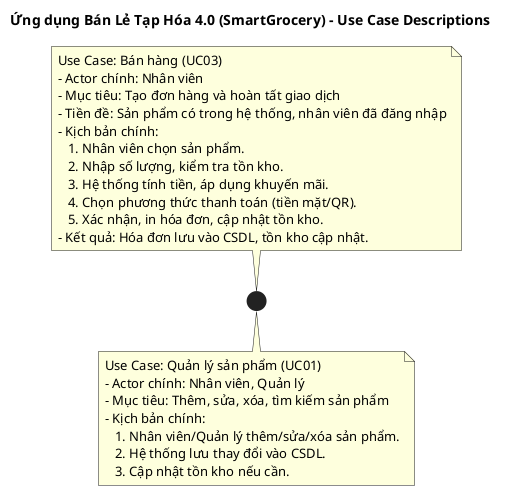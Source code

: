 @startuml
title Ứng dụng Bán Lẻ Tạp Hóa 4.0 (SmartGrocery) - Use Case Descriptions

note top
  Use Case: Bán hàng (UC03)
  - Actor chính: Nhân viên
  - Mục tiêu: Tạo đơn hàng và hoàn tất giao dịch
  - Tiền đề: Sản phẩm có trong hệ thống, nhân viên đã đăng nhập
  - Kịch bản chính:
     1. Nhân viên chọn sản phẩm.
     2. Nhập số lượng, kiểm tra tồn kho.
     3. Hệ thống tính tiền, áp dụng khuyến mãi.
     4. Chọn phương thức thanh toán (tiền mặt/QR).
     5. Xác nhận, in hóa đơn, cập nhật tồn kho.
  - Kết quả: Hóa đơn lưu vào CSDL, tồn kho cập nhật.
end note

note bottom
  Use Case: Quản lý sản phẩm (UC01)
  - Actor chính: Nhân viên, Quản lý
  - Mục tiêu: Thêm, sửa, xóa, tìm kiếm sản phẩm
  - Kịch bản chính:
     1. Nhân viên/Quản lý thêm/sửa/xóa sản phẩm.
     2. Hệ thống lưu thay đổi vào CSDL.
     3. Cập nhật tồn kho nếu cần.
end note

@enduml
